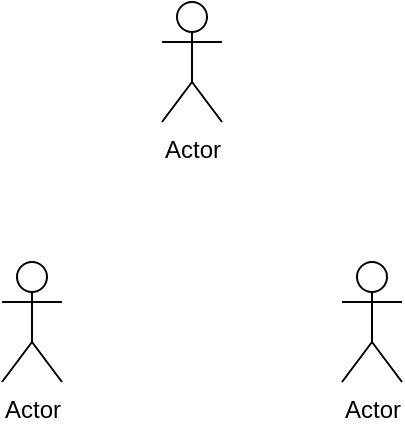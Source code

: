 <mxfile version="21.8.0" type="github">
  <diagram name="第 1 页" id="wsy2Y0C-jNsH43Zb2opl">
    <mxGraphModel dx="821" dy="1075" grid="1" gridSize="10" guides="1" tooltips="1" connect="1" arrows="1" fold="1" page="1" pageScale="1" pageWidth="827" pageHeight="1169" math="0" shadow="0">
      <root>
        <mxCell id="0" />
        <mxCell id="1" parent="0" />
        <mxCell id="ht90bCS8s7boRR_IDEU3-1" value="Actor" style="shape=umlActor;verticalLabelPosition=bottom;verticalAlign=top;html=1;outlineConnect=0;" parent="1" vertex="1">
          <mxGeometry x="200" y="300" width="30" height="60" as="geometry" />
        </mxCell>
        <mxCell id="ht90bCS8s7boRR_IDEU3-2" value="Actor" style="shape=umlActor;verticalLabelPosition=bottom;verticalAlign=top;html=1;outlineConnect=0;" parent="1" vertex="1">
          <mxGeometry x="370" y="300" width="30" height="60" as="geometry" />
        </mxCell>
        <mxCell id="ht90bCS8s7boRR_IDEU3-3" value="Actor" style="shape=umlActor;verticalLabelPosition=bottom;verticalAlign=top;html=1;outlineConnect=0;" parent="1" vertex="1">
          <mxGeometry x="280" y="170" width="30" height="60" as="geometry" />
        </mxCell>
      </root>
    </mxGraphModel>
  </diagram>
</mxfile>

